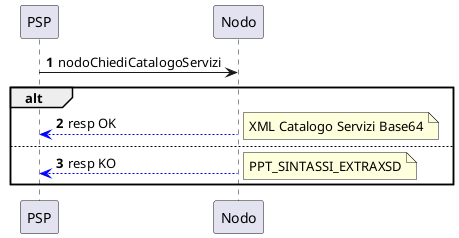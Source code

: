 @startuml
autonumber

PSP -> Nodo: nodoChiediCatalogoServizi
alt
Nodo -[#0000FF]-> PSP:resp OK
note right: XML Catalogo Servizi Base64
else
Nodo -[#0000FF]-> PSP:resp KO
note right:PPT_SINTASSI_EXTRAXSD

end alt

@enduml